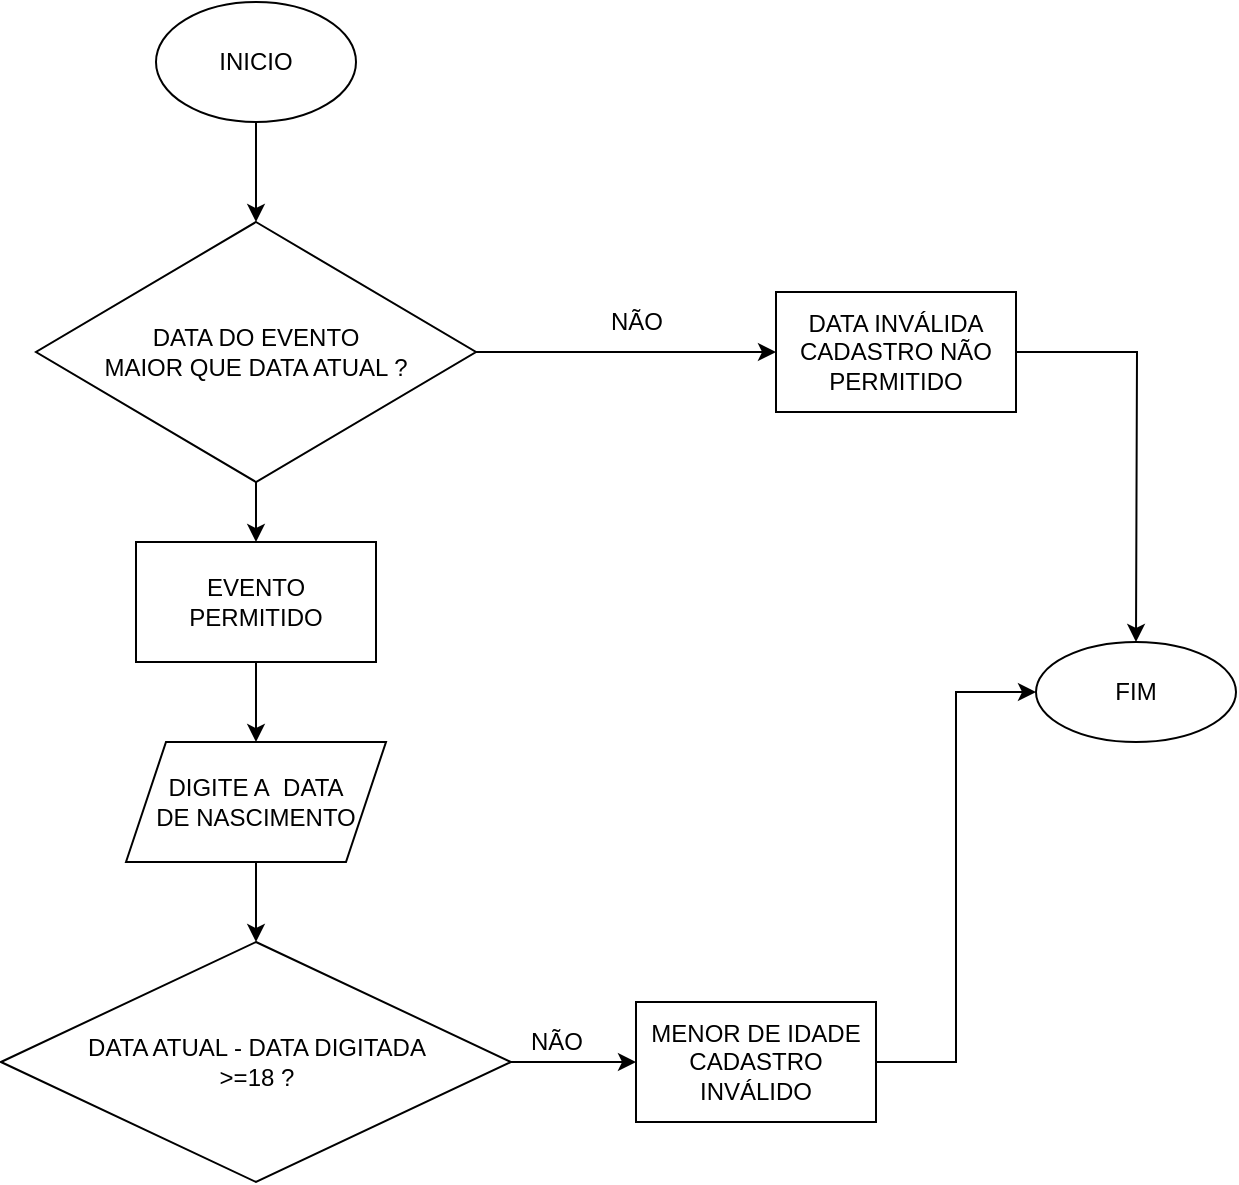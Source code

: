 <mxfile version="16.4.6" type="github"><diagram id="ZqMlhw6HM5E0plBPhH-u" name="Page-1"><mxGraphModel dx="780" dy="752" grid="1" gridSize="10" guides="1" tooltips="1" connect="1" arrows="1" fold="1" page="1" pageScale="1" pageWidth="827" pageHeight="1169" math="0" shadow="0"><root><mxCell id="0"/><mxCell id="1" parent="0"/><mxCell id="WKFcctsPhPMP4OKQL6qr-4" style="edgeStyle=orthogonalEdgeStyle;rounded=0;orthogonalLoop=1;jettySize=auto;html=1;entryX=0.5;entryY=0;entryDx=0;entryDy=0;" edge="1" parent="1" source="WKFcctsPhPMP4OKQL6qr-1" target="WKFcctsPhPMP4OKQL6qr-2"><mxGeometry relative="1" as="geometry"/></mxCell><mxCell id="WKFcctsPhPMP4OKQL6qr-1" value="INICIO" style="ellipse;whiteSpace=wrap;html=1;" vertex="1" parent="1"><mxGeometry x="250" y="60" width="100" height="60" as="geometry"/></mxCell><mxCell id="WKFcctsPhPMP4OKQL6qr-6" style="edgeStyle=orthogonalEdgeStyle;rounded=0;orthogonalLoop=1;jettySize=auto;html=1;exitX=1;exitY=0.5;exitDx=0;exitDy=0;entryX=0;entryY=0.5;entryDx=0;entryDy=0;" edge="1" parent="1" source="WKFcctsPhPMP4OKQL6qr-2"><mxGeometry relative="1" as="geometry"><mxPoint x="560" y="235" as="targetPoint"/></mxGeometry></mxCell><mxCell id="WKFcctsPhPMP4OKQL6qr-14" style="edgeStyle=orthogonalEdgeStyle;rounded=0;orthogonalLoop=1;jettySize=auto;html=1;entryX=0.5;entryY=0;entryDx=0;entryDy=0;" edge="1" parent="1" source="WKFcctsPhPMP4OKQL6qr-2" target="WKFcctsPhPMP4OKQL6qr-13"><mxGeometry relative="1" as="geometry"/></mxCell><mxCell id="WKFcctsPhPMP4OKQL6qr-2" value="DATA DO EVENTO&lt;br&gt;MAIOR QUE DATA ATUAL ?" style="rhombus;whiteSpace=wrap;html=1;" vertex="1" parent="1"><mxGeometry x="190" y="170" width="220" height="130" as="geometry"/></mxCell><mxCell id="WKFcctsPhPMP4OKQL6qr-8" value="NÃO" style="text;html=1;align=center;verticalAlign=middle;resizable=0;points=[];autosize=1;strokeColor=none;fillColor=none;" vertex="1" parent="1"><mxGeometry x="470" y="210" width="40" height="20" as="geometry"/></mxCell><mxCell id="WKFcctsPhPMP4OKQL6qr-12" style="edgeStyle=orthogonalEdgeStyle;rounded=0;orthogonalLoop=1;jettySize=auto;html=1;" edge="1" parent="1" source="WKFcctsPhPMP4OKQL6qr-10"><mxGeometry relative="1" as="geometry"><mxPoint x="740" y="380" as="targetPoint"/></mxGeometry></mxCell><mxCell id="WKFcctsPhPMP4OKQL6qr-10" value="DATA INVÁLIDA&lt;br&gt;CADASTRO NÃO PERMITIDO" style="rounded=0;whiteSpace=wrap;html=1;" vertex="1" parent="1"><mxGeometry x="560" y="205" width="120" height="60" as="geometry"/></mxCell><mxCell id="WKFcctsPhPMP4OKQL6qr-11" value="FIM" style="ellipse;whiteSpace=wrap;html=1;" vertex="1" parent="1"><mxGeometry x="690" y="380" width="100" height="50" as="geometry"/></mxCell><mxCell id="WKFcctsPhPMP4OKQL6qr-16" style="edgeStyle=orthogonalEdgeStyle;rounded=0;orthogonalLoop=1;jettySize=auto;html=1;exitX=0.5;exitY=1;exitDx=0;exitDy=0;entryX=0.5;entryY=0;entryDx=0;entryDy=0;" edge="1" parent="1" source="WKFcctsPhPMP4OKQL6qr-13" target="WKFcctsPhPMP4OKQL6qr-15"><mxGeometry relative="1" as="geometry"/></mxCell><mxCell id="WKFcctsPhPMP4OKQL6qr-13" value="EVENTO PERMITIDO" style="rounded=0;whiteSpace=wrap;html=1;" vertex="1" parent="1"><mxGeometry x="240" y="330" width="120" height="60" as="geometry"/></mxCell><mxCell id="WKFcctsPhPMP4OKQL6qr-18" style="edgeStyle=orthogonalEdgeStyle;rounded=0;orthogonalLoop=1;jettySize=auto;html=1;" edge="1" parent="1" source="WKFcctsPhPMP4OKQL6qr-15" target="WKFcctsPhPMP4OKQL6qr-17"><mxGeometry relative="1" as="geometry"/></mxCell><mxCell id="WKFcctsPhPMP4OKQL6qr-15" value="DIGITE A&amp;nbsp; DATA&lt;br&gt;DE NASCIMENTO" style="shape=parallelogram;perimeter=parallelogramPerimeter;whiteSpace=wrap;html=1;fixedSize=1;" vertex="1" parent="1"><mxGeometry x="235" y="430" width="130" height="60" as="geometry"/></mxCell><mxCell id="WKFcctsPhPMP4OKQL6qr-20" style="edgeStyle=orthogonalEdgeStyle;rounded=0;orthogonalLoop=1;jettySize=auto;html=1;exitX=1;exitY=0.5;exitDx=0;exitDy=0;entryX=0;entryY=0.5;entryDx=0;entryDy=0;" edge="1" parent="1" source="WKFcctsPhPMP4OKQL6qr-17" target="WKFcctsPhPMP4OKQL6qr-19"><mxGeometry relative="1" as="geometry"/></mxCell><mxCell id="WKFcctsPhPMP4OKQL6qr-17" value="DATA ATUAL - DATA DIGITADA &lt;br&gt;&amp;gt;=18 ?" style="rhombus;whiteSpace=wrap;html=1;" vertex="1" parent="1"><mxGeometry x="172.5" y="530" width="255" height="120" as="geometry"/></mxCell><mxCell id="WKFcctsPhPMP4OKQL6qr-22" style="edgeStyle=orthogonalEdgeStyle;rounded=0;orthogonalLoop=1;jettySize=auto;html=1;entryX=0;entryY=0.5;entryDx=0;entryDy=0;" edge="1" parent="1" source="WKFcctsPhPMP4OKQL6qr-19" target="WKFcctsPhPMP4OKQL6qr-11"><mxGeometry relative="1" as="geometry"/></mxCell><mxCell id="WKFcctsPhPMP4OKQL6qr-19" value="MENOR DE IDADE&lt;br&gt;CADASTRO INVÁLIDO" style="rounded=0;whiteSpace=wrap;html=1;" vertex="1" parent="1"><mxGeometry x="490" y="560" width="120" height="60" as="geometry"/></mxCell><mxCell id="WKFcctsPhPMP4OKQL6qr-21" value="NÃO" style="text;html=1;align=center;verticalAlign=middle;resizable=0;points=[];autosize=1;strokeColor=none;fillColor=none;" vertex="1" parent="1"><mxGeometry x="430" y="570" width="40" height="20" as="geometry"/></mxCell></root></mxGraphModel></diagram></mxfile>